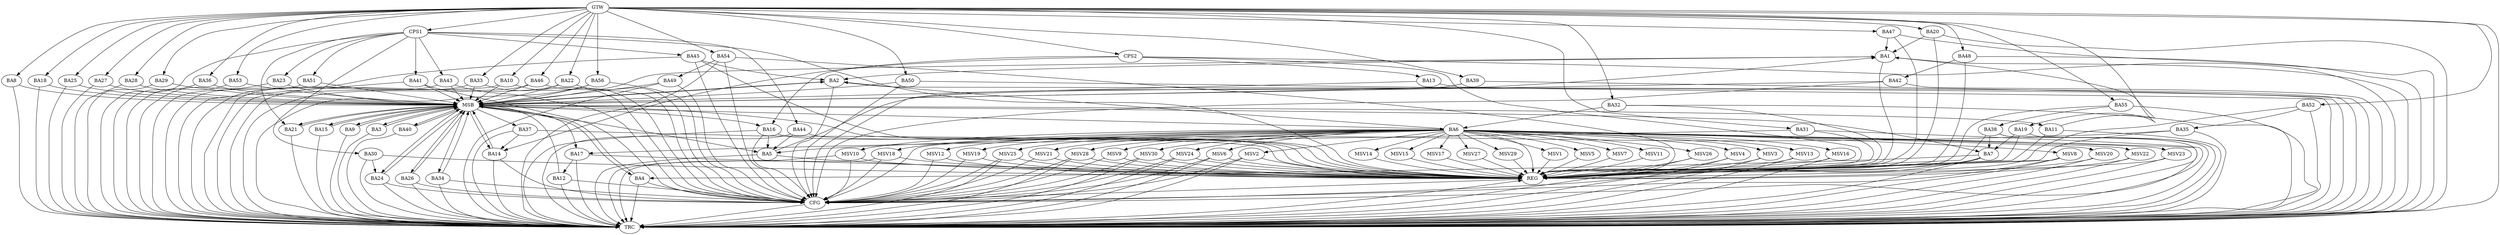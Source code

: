 strict digraph G {
  BA1 [ label="BA1" ];
  BA2 [ label="BA2" ];
  BA3 [ label="BA3" ];
  BA4 [ label="BA4" ];
  BA5 [ label="BA5" ];
  BA6 [ label="BA6" ];
  BA7 [ label="BA7" ];
  BA8 [ label="BA8" ];
  BA9 [ label="BA9" ];
  BA10 [ label="BA10" ];
  BA11 [ label="BA11" ];
  BA12 [ label="BA12" ];
  BA13 [ label="BA13" ];
  BA14 [ label="BA14" ];
  BA15 [ label="BA15" ];
  BA16 [ label="BA16" ];
  BA17 [ label="BA17" ];
  BA18 [ label="BA18" ];
  BA19 [ label="BA19" ];
  BA20 [ label="BA20" ];
  BA21 [ label="BA21" ];
  BA22 [ label="BA22" ];
  BA23 [ label="BA23" ];
  BA24 [ label="BA24" ];
  BA25 [ label="BA25" ];
  BA26 [ label="BA26" ];
  BA27 [ label="BA27" ];
  BA28 [ label="BA28" ];
  BA29 [ label="BA29" ];
  BA30 [ label="BA30" ];
  BA31 [ label="BA31" ];
  BA32 [ label="BA32" ];
  BA33 [ label="BA33" ];
  BA34 [ label="BA34" ];
  BA35 [ label="BA35" ];
  BA36 [ label="BA36" ];
  BA37 [ label="BA37" ];
  BA38 [ label="BA38" ];
  BA39 [ label="BA39" ];
  BA40 [ label="BA40" ];
  BA41 [ label="BA41" ];
  BA42 [ label="BA42" ];
  BA43 [ label="BA43" ];
  BA44 [ label="BA44" ];
  BA45 [ label="BA45" ];
  BA46 [ label="BA46" ];
  BA47 [ label="BA47" ];
  BA48 [ label="BA48" ];
  BA49 [ label="BA49" ];
  BA50 [ label="BA50" ];
  BA51 [ label="BA51" ];
  BA52 [ label="BA52" ];
  BA53 [ label="BA53" ];
  BA54 [ label="BA54" ];
  BA55 [ label="BA55" ];
  BA56 [ label="BA56" ];
  CPS1 [ label="CPS1" ];
  CPS2 [ label="CPS2" ];
  GTW [ label="GTW" ];
  REG [ label="REG" ];
  MSB [ label="MSB" ];
  CFG [ label="CFG" ];
  TRC [ label="TRC" ];
  MSV1 [ label="MSV1" ];
  MSV2 [ label="MSV2" ];
  MSV3 [ label="MSV3" ];
  MSV4 [ label="MSV4" ];
  MSV5 [ label="MSV5" ];
  MSV6 [ label="MSV6" ];
  MSV7 [ label="MSV7" ];
  MSV8 [ label="MSV8" ];
  MSV9 [ label="MSV9" ];
  MSV10 [ label="MSV10" ];
  MSV11 [ label="MSV11" ];
  MSV12 [ label="MSV12" ];
  MSV13 [ label="MSV13" ];
  MSV14 [ label="MSV14" ];
  MSV15 [ label="MSV15" ];
  MSV16 [ label="MSV16" ];
  MSV17 [ label="MSV17" ];
  MSV18 [ label="MSV18" ];
  MSV19 [ label="MSV19" ];
  MSV20 [ label="MSV20" ];
  MSV21 [ label="MSV21" ];
  MSV22 [ label="MSV22" ];
  MSV23 [ label="MSV23" ];
  MSV24 [ label="MSV24" ];
  MSV25 [ label="MSV25" ];
  MSV26 [ label="MSV26" ];
  MSV27 [ label="MSV27" ];
  MSV28 [ label="MSV28" ];
  MSV29 [ label="MSV29" ];
  MSV30 [ label="MSV30" ];
  BA1 -> BA2;
  BA5 -> BA1;
  BA6 -> BA2;
  BA7 -> BA4;
  BA11 -> BA1;
  BA16 -> BA5;
  BA17 -> BA12;
  BA19 -> BA7;
  BA20 -> BA1;
  BA30 -> BA24;
  BA31 -> BA17;
  BA32 -> BA6;
  BA35 -> BA5;
  BA37 -> BA14;
  BA38 -> BA7;
  BA44 -> BA5;
  BA45 -> BA2;
  BA47 -> BA1;
  BA48 -> BA42;
  BA52 -> BA35;
  BA54 -> BA49;
  BA55 -> BA38;
  CPS1 -> BA21;
  CPS1 -> BA23;
  CPS1 -> BA41;
  CPS1 -> BA30;
  CPS1 -> BA44;
  CPS1 -> BA45;
  CPS1 -> BA51;
  CPS1 -> BA43;
  CPS2 -> BA16;
  CPS2 -> BA14;
  CPS2 -> BA13;
  GTW -> BA8;
  GTW -> BA10;
  GTW -> BA18;
  GTW -> BA19;
  GTW -> BA20;
  GTW -> BA22;
  GTW -> BA25;
  GTW -> BA27;
  GTW -> BA28;
  GTW -> BA29;
  GTW -> BA31;
  GTW -> BA32;
  GTW -> BA33;
  GTW -> BA36;
  GTW -> BA39;
  GTW -> BA46;
  GTW -> BA47;
  GTW -> BA48;
  GTW -> BA50;
  GTW -> BA52;
  GTW -> BA53;
  GTW -> BA54;
  GTW -> BA55;
  GTW -> BA56;
  GTW -> CPS1;
  GTW -> CPS2;
  BA1 -> REG;
  BA5 -> REG;
  BA6 -> REG;
  BA7 -> REG;
  BA11 -> REG;
  BA16 -> REG;
  BA17 -> REG;
  BA19 -> REG;
  BA20 -> REG;
  BA30 -> REG;
  BA31 -> REG;
  BA32 -> REG;
  BA35 -> REG;
  BA37 -> REG;
  BA38 -> REG;
  BA44 -> REG;
  BA45 -> REG;
  BA47 -> REG;
  BA48 -> REG;
  BA52 -> REG;
  BA54 -> REG;
  BA55 -> REG;
  CPS1 -> REG;
  CPS2 -> REG;
  BA2 -> MSB;
  MSB -> BA1;
  MSB -> REG;
  BA3 -> MSB;
  MSB -> BA2;
  BA4 -> MSB;
  BA8 -> MSB;
  MSB -> BA4;
  BA9 -> MSB;
  BA10 -> MSB;
  MSB -> BA7;
  BA12 -> MSB;
  BA13 -> MSB;
  BA14 -> MSB;
  BA15 -> MSB;
  MSB -> BA14;
  BA18 -> MSB;
  MSB -> BA16;
  BA21 -> MSB;
  MSB -> BA15;
  BA22 -> MSB;
  BA23 -> MSB;
  MSB -> BA9;
  BA24 -> MSB;
  BA25 -> MSB;
  BA26 -> MSB;
  BA27 -> MSB;
  MSB -> BA11;
  BA28 -> MSB;
  MSB -> BA21;
  BA29 -> MSB;
  BA33 -> MSB;
  MSB -> BA5;
  BA34 -> MSB;
  MSB -> BA17;
  BA36 -> MSB;
  BA39 -> MSB;
  BA40 -> MSB;
  MSB -> BA6;
  BA41 -> MSB;
  MSB -> BA3;
  BA42 -> MSB;
  MSB -> BA40;
  BA43 -> MSB;
  MSB -> BA37;
  BA46 -> MSB;
  BA49 -> MSB;
  BA50 -> MSB;
  MSB -> BA34;
  BA51 -> MSB;
  BA53 -> MSB;
  MSB -> BA26;
  BA56 -> MSB;
  MSB -> BA24;
  BA6 -> CFG;
  BA38 -> CFG;
  BA54 -> CFG;
  BA24 -> CFG;
  BA50 -> CFG;
  BA39 -> CFG;
  BA33 -> CFG;
  BA34 -> CFG;
  BA4 -> CFG;
  BA45 -> CFG;
  BA22 -> CFG;
  BA46 -> CFG;
  BA41 -> CFG;
  BA14 -> CFG;
  BA26 -> CFG;
  BA56 -> CFG;
  BA7 -> CFG;
  BA2 -> CFG;
  BA42 -> CFG;
  BA16 -> CFG;
  BA10 -> CFG;
  BA43 -> CFG;
  BA12 -> CFG;
  BA49 -> CFG;
  REG -> CFG;
  BA1 -> TRC;
  BA2 -> TRC;
  BA3 -> TRC;
  BA4 -> TRC;
  BA5 -> TRC;
  BA6 -> TRC;
  BA7 -> TRC;
  BA8 -> TRC;
  BA9 -> TRC;
  BA10 -> TRC;
  BA11 -> TRC;
  BA12 -> TRC;
  BA13 -> TRC;
  BA14 -> TRC;
  BA15 -> TRC;
  BA16 -> TRC;
  BA17 -> TRC;
  BA18 -> TRC;
  BA19 -> TRC;
  BA20 -> TRC;
  BA21 -> TRC;
  BA22 -> TRC;
  BA23 -> TRC;
  BA24 -> TRC;
  BA25 -> TRC;
  BA26 -> TRC;
  BA27 -> TRC;
  BA28 -> TRC;
  BA29 -> TRC;
  BA30 -> TRC;
  BA31 -> TRC;
  BA32 -> TRC;
  BA33 -> TRC;
  BA34 -> TRC;
  BA35 -> TRC;
  BA36 -> TRC;
  BA37 -> TRC;
  BA38 -> TRC;
  BA39 -> TRC;
  BA40 -> TRC;
  BA41 -> TRC;
  BA42 -> TRC;
  BA43 -> TRC;
  BA44 -> TRC;
  BA45 -> TRC;
  BA46 -> TRC;
  BA47 -> TRC;
  BA48 -> TRC;
  BA49 -> TRC;
  BA50 -> TRC;
  BA51 -> TRC;
  BA52 -> TRC;
  BA53 -> TRC;
  BA54 -> TRC;
  BA55 -> TRC;
  BA56 -> TRC;
  CPS1 -> TRC;
  CPS2 -> TRC;
  GTW -> TRC;
  CFG -> TRC;
  TRC -> REG;
  BA6 -> MSV1;
  BA6 -> MSV2;
  BA6 -> MSV3;
  BA6 -> MSV4;
  BA6 -> MSV5;
  BA6 -> MSV6;
  MSV1 -> REG;
  MSV2 -> REG;
  MSV2 -> TRC;
  MSV2 -> CFG;
  MSV3 -> REG;
  MSV3 -> TRC;
  MSV4 -> REG;
  MSV4 -> TRC;
  MSV5 -> REG;
  MSV6 -> REG;
  MSV6 -> TRC;
  MSV6 -> CFG;
  BA6 -> MSV7;
  BA6 -> MSV8;
  BA6 -> MSV9;
  MSV7 -> REG;
  MSV8 -> REG;
  MSV8 -> TRC;
  MSV8 -> CFG;
  MSV9 -> REG;
  MSV9 -> CFG;
  BA6 -> MSV10;
  MSV10 -> REG;
  MSV10 -> TRC;
  MSV10 -> CFG;
  BA6 -> MSV11;
  BA6 -> MSV12;
  MSV11 -> REG;
  MSV12 -> REG;
  MSV12 -> CFG;
  BA6 -> MSV13;
  MSV13 -> REG;
  MSV13 -> TRC;
  BA6 -> MSV14;
  BA6 -> MSV15;
  MSV14 -> REG;
  MSV15 -> REG;
  BA6 -> MSV16;
  MSV16 -> REG;
  MSV16 -> TRC;
  BA6 -> MSV17;
  BA6 -> MSV18;
  BA6 -> MSV19;
  BA6 -> MSV20;
  MSV17 -> REG;
  MSV18 -> REG;
  MSV18 -> TRC;
  MSV18 -> CFG;
  MSV19 -> REG;
  MSV19 -> CFG;
  MSV20 -> REG;
  MSV20 -> TRC;
  BA6 -> MSV21;
  BA6 -> MSV22;
  MSV21 -> REG;
  MSV21 -> CFG;
  MSV22 -> REG;
  MSV22 -> TRC;
  BA6 -> MSV23;
  BA6 -> MSV24;
  MSV23 -> REG;
  MSV23 -> TRC;
  MSV24 -> REG;
  MSV24 -> TRC;
  MSV24 -> CFG;
  BA6 -> MSV25;
  BA6 -> MSV26;
  MSV25 -> REG;
  MSV25 -> TRC;
  MSV25 -> CFG;
  MSV26 -> REG;
  MSV26 -> TRC;
  BA6 -> MSV27;
  BA6 -> MSV28;
  BA6 -> MSV29;
  BA6 -> MSV30;
  MSV27 -> REG;
  MSV28 -> REG;
  MSV28 -> TRC;
  MSV28 -> CFG;
  MSV29 -> REG;
  MSV30 -> REG;
  MSV30 -> TRC;
  MSV30 -> CFG;
}
